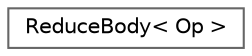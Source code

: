 digraph "类继承关系图"
{
 // LATEX_PDF_SIZE
  bgcolor="transparent";
  edge [fontname=Helvetica,fontsize=10,labelfontname=Helvetica,labelfontsize=10];
  node [fontname=Helvetica,fontsize=10,shape=box,height=0.2,width=0.4];
  rankdir="LR";
  Node0 [id="Node000000",label="ReduceBody\< Op \>",height=0.2,width=0.4,color="grey40", fillcolor="white", style="filled",URL="$struct_reduce_body.html",tooltip=" "];
}

